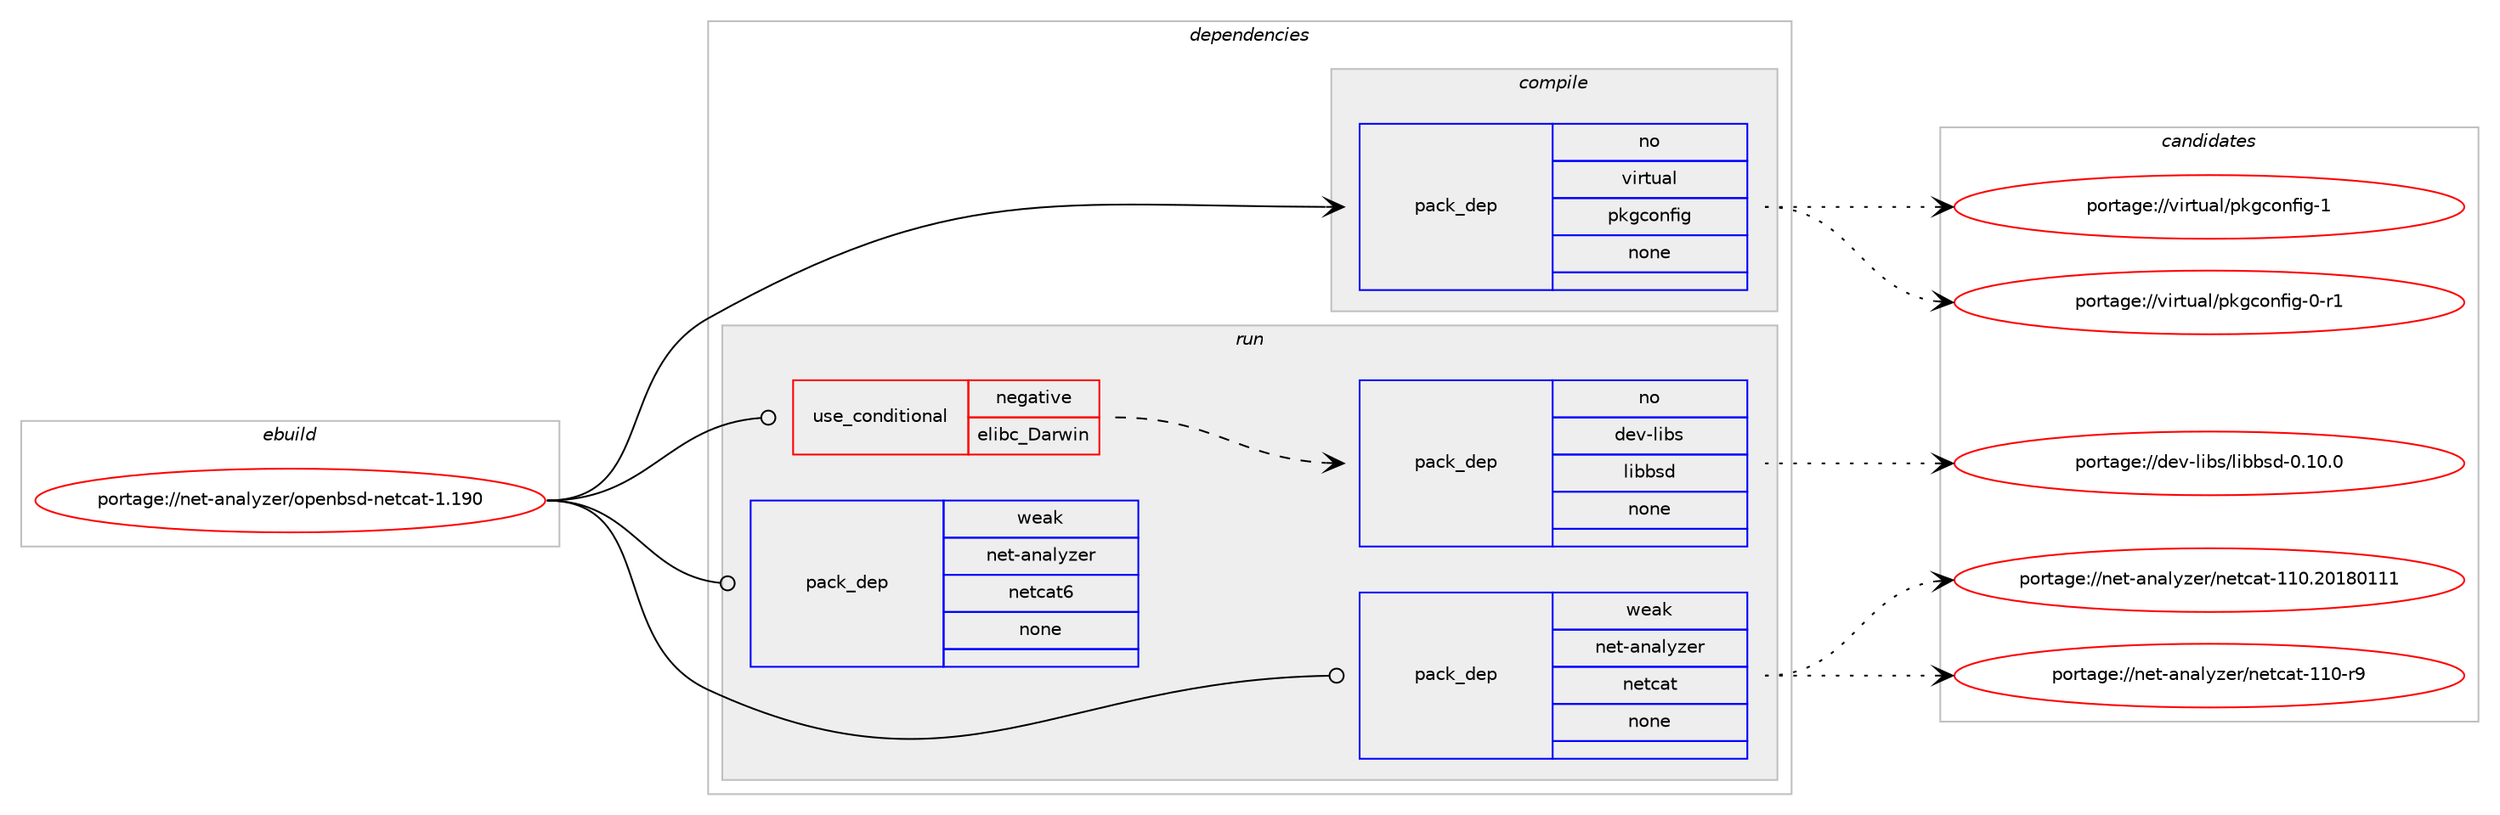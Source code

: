 digraph prolog {

# *************
# Graph options
# *************

newrank=true;
concentrate=true;
compound=true;
graph [rankdir=LR,fontname=Helvetica,fontsize=10,ranksep=1.5];#, ranksep=2.5, nodesep=0.2];
edge  [arrowhead=vee];
node  [fontname=Helvetica,fontsize=10];

# **********
# The ebuild
# **********

subgraph cluster_leftcol {
color=gray;
rank=same;
label=<<i>ebuild</i>>;
id [label="portage://net-analyzer/openbsd-netcat-1.190", color=red, width=4, href="../net-analyzer/openbsd-netcat-1.190.svg"];
}

# ****************
# The dependencies
# ****************

subgraph cluster_midcol {
color=gray;
label=<<i>dependencies</i>>;
subgraph cluster_compile {
fillcolor="#eeeeee";
style=filled;
label=<<i>compile</i>>;
subgraph pack115569 {
dependency152248 [label=<<TABLE BORDER="0" CELLBORDER="1" CELLSPACING="0" CELLPADDING="4" WIDTH="220"><TR><TD ROWSPAN="6" CELLPADDING="30">pack_dep</TD></TR><TR><TD WIDTH="110">no</TD></TR><TR><TD>virtual</TD></TR><TR><TD>pkgconfig</TD></TR><TR><TD>none</TD></TR><TR><TD></TD></TR></TABLE>>, shape=none, color=blue];
}
id:e -> dependency152248:w [weight=20,style="solid",arrowhead="vee"];
}
subgraph cluster_compileandrun {
fillcolor="#eeeeee";
style=filled;
label=<<i>compile and run</i>>;
}
subgraph cluster_run {
fillcolor="#eeeeee";
style=filled;
label=<<i>run</i>>;
subgraph cond34184 {
dependency152249 [label=<<TABLE BORDER="0" CELLBORDER="1" CELLSPACING="0" CELLPADDING="4"><TR><TD ROWSPAN="3" CELLPADDING="10">use_conditional</TD></TR><TR><TD>negative</TD></TR><TR><TD>elibc_Darwin</TD></TR></TABLE>>, shape=none, color=red];
subgraph pack115570 {
dependency152250 [label=<<TABLE BORDER="0" CELLBORDER="1" CELLSPACING="0" CELLPADDING="4" WIDTH="220"><TR><TD ROWSPAN="6" CELLPADDING="30">pack_dep</TD></TR><TR><TD WIDTH="110">no</TD></TR><TR><TD>dev-libs</TD></TR><TR><TD>libbsd</TD></TR><TR><TD>none</TD></TR><TR><TD></TD></TR></TABLE>>, shape=none, color=blue];
}
dependency152249:e -> dependency152250:w [weight=20,style="dashed",arrowhead="vee"];
}
id:e -> dependency152249:w [weight=20,style="solid",arrowhead="odot"];
subgraph pack115571 {
dependency152251 [label=<<TABLE BORDER="0" CELLBORDER="1" CELLSPACING="0" CELLPADDING="4" WIDTH="220"><TR><TD ROWSPAN="6" CELLPADDING="30">pack_dep</TD></TR><TR><TD WIDTH="110">weak</TD></TR><TR><TD>net-analyzer</TD></TR><TR><TD>netcat</TD></TR><TR><TD>none</TD></TR><TR><TD></TD></TR></TABLE>>, shape=none, color=blue];
}
id:e -> dependency152251:w [weight=20,style="solid",arrowhead="odot"];
subgraph pack115572 {
dependency152252 [label=<<TABLE BORDER="0" CELLBORDER="1" CELLSPACING="0" CELLPADDING="4" WIDTH="220"><TR><TD ROWSPAN="6" CELLPADDING="30">pack_dep</TD></TR><TR><TD WIDTH="110">weak</TD></TR><TR><TD>net-analyzer</TD></TR><TR><TD>netcat6</TD></TR><TR><TD>none</TD></TR><TR><TD></TD></TR></TABLE>>, shape=none, color=blue];
}
id:e -> dependency152252:w [weight=20,style="solid",arrowhead="odot"];
}
}

# **************
# The candidates
# **************

subgraph cluster_choices {
rank=same;
color=gray;
label=<<i>candidates</i>>;

subgraph choice115569 {
color=black;
nodesep=1;
choice1181051141161179710847112107103991111101021051034549 [label="portage://virtual/pkgconfig-1", color=red, width=4,href="../virtual/pkgconfig-1.svg"];
choice11810511411611797108471121071039911111010210510345484511449 [label="portage://virtual/pkgconfig-0-r1", color=red, width=4,href="../virtual/pkgconfig-0-r1.svg"];
dependency152248:e -> choice1181051141161179710847112107103991111101021051034549:w [style=dotted,weight="100"];
dependency152248:e -> choice11810511411611797108471121071039911111010210510345484511449:w [style=dotted,weight="100"];
}
subgraph choice115570 {
color=black;
nodesep=1;
choice100101118451081059811547108105989811510045484649484648 [label="portage://dev-libs/libbsd-0.10.0", color=red, width=4,href="../dev-libs/libbsd-0.10.0.svg"];
dependency152250:e -> choice100101118451081059811547108105989811510045484649484648:w [style=dotted,weight="100"];
}
subgraph choice115571 {
color=black;
nodesep=1;
choice11010111645971109710812112210111447110101116999711645494948465048495648494949 [label="portage://net-analyzer/netcat-110.20180111", color=red, width=4,href="../net-analyzer/netcat-110.20180111.svg"];
choice110101116459711097108121122101114471101011169997116454949484511457 [label="portage://net-analyzer/netcat-110-r9", color=red, width=4,href="../net-analyzer/netcat-110-r9.svg"];
dependency152251:e -> choice11010111645971109710812112210111447110101116999711645494948465048495648494949:w [style=dotted,weight="100"];
dependency152251:e -> choice110101116459711097108121122101114471101011169997116454949484511457:w [style=dotted,weight="100"];
}
subgraph choice115572 {
color=black;
nodesep=1;
}
}

}
